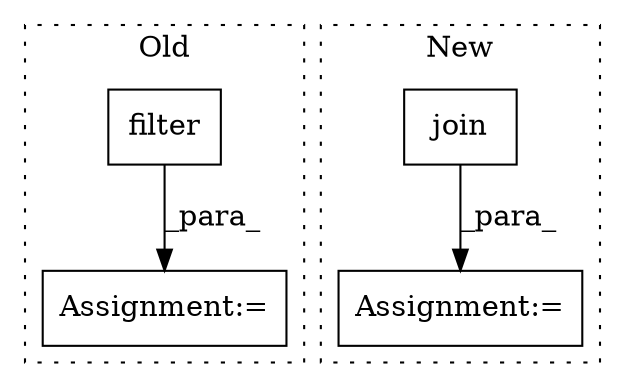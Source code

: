 digraph G {
subgraph cluster0 {
1 [label="filter" a="32" s="24709,24734" l="7,1" shape="box"];
3 [label="Assignment:=" a="7" s="24696" l="1" shape="box"];
label = "Old";
style="dotted";
}
subgraph cluster1 {
2 [label="join" a="32" s="24607,24613" l="5,1" shape="box"];
4 [label="Assignment:=" a="7" s="24600" l="1" shape="box"];
label = "New";
style="dotted";
}
1 -> 3 [label="_para_"];
2 -> 4 [label="_para_"];
}